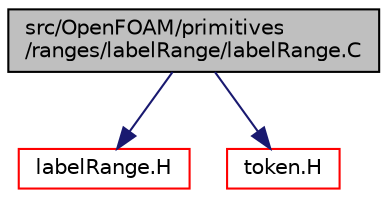 digraph "src/OpenFOAM/primitives/ranges/labelRange/labelRange.C"
{
  bgcolor="transparent";
  edge [fontname="Helvetica",fontsize="10",labelfontname="Helvetica",labelfontsize="10"];
  node [fontname="Helvetica",fontsize="10",shape=record];
  Node0 [label="src/OpenFOAM/primitives\l/ranges/labelRange/labelRange.C",height=0.2,width=0.4,color="black", fillcolor="grey75", style="filled", fontcolor="black"];
  Node0 -> Node1 [color="midnightblue",fontsize="10",style="solid",fontname="Helvetica"];
  Node1 [label="labelRange.H",height=0.2,width=0.4,color="red",URL="$a13265.html"];
  Node0 -> Node24 [color="midnightblue",fontsize="10",style="solid",fontname="Helvetica"];
  Node24 [label="token.H",height=0.2,width=0.4,color="red",URL="$a09947.html"];
}

